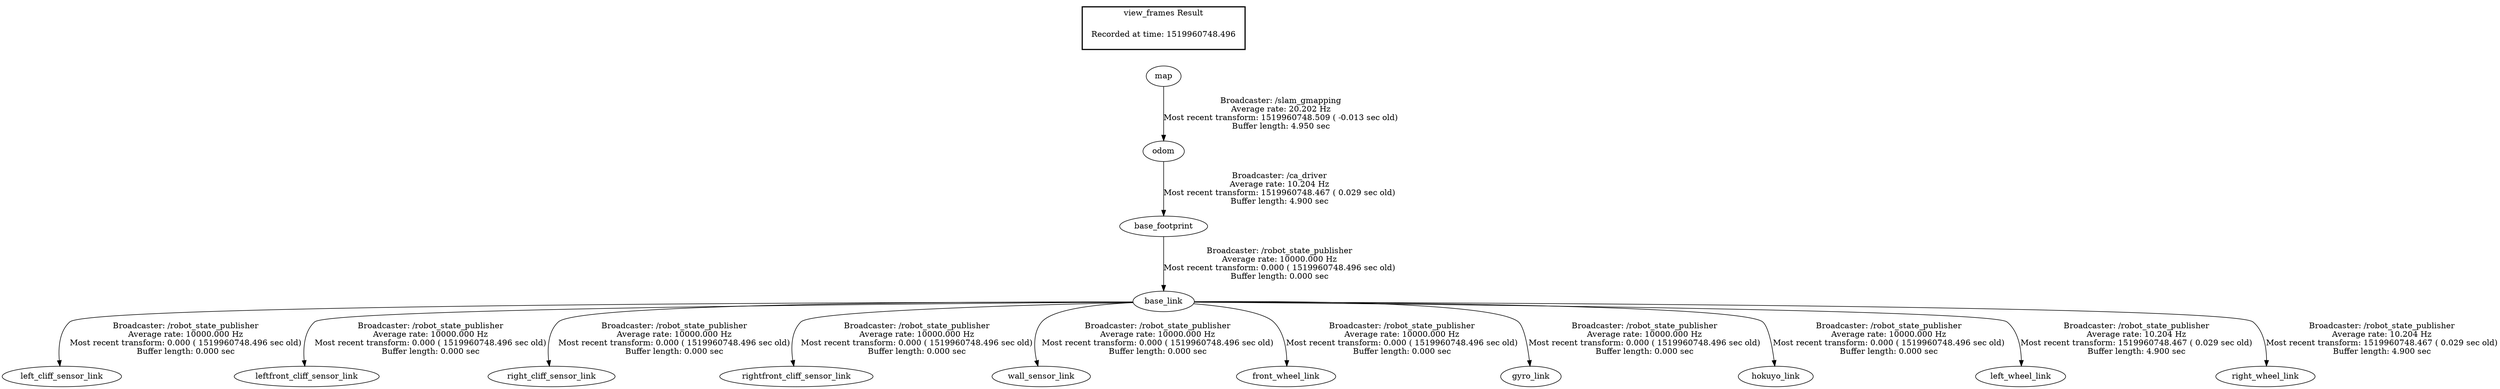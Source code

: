 digraph G {
"map" -> "odom"[label="Broadcaster: /slam_gmapping\nAverage rate: 20.202 Hz\nMost recent transform: 1519960748.509 ( -0.013 sec old)\nBuffer length: 4.950 sec\n"];
"base_footprint" -> "base_link"[label="Broadcaster: /robot_state_publisher\nAverage rate: 10000.000 Hz\nMost recent transform: 0.000 ( 1519960748.496 sec old)\nBuffer length: 0.000 sec\n"];
"odom" -> "base_footprint"[label="Broadcaster: /ca_driver\nAverage rate: 10.204 Hz\nMost recent transform: 1519960748.467 ( 0.029 sec old)\nBuffer length: 4.900 sec\n"];
"base_link" -> "left_cliff_sensor_link"[label="Broadcaster: /robot_state_publisher\nAverage rate: 10000.000 Hz\nMost recent transform: 0.000 ( 1519960748.496 sec old)\nBuffer length: 0.000 sec\n"];
"base_link" -> "leftfront_cliff_sensor_link"[label="Broadcaster: /robot_state_publisher\nAverage rate: 10000.000 Hz\nMost recent transform: 0.000 ( 1519960748.496 sec old)\nBuffer length: 0.000 sec\n"];
"base_link" -> "right_cliff_sensor_link"[label="Broadcaster: /robot_state_publisher\nAverage rate: 10000.000 Hz\nMost recent transform: 0.000 ( 1519960748.496 sec old)\nBuffer length: 0.000 sec\n"];
"base_link" -> "rightfront_cliff_sensor_link"[label="Broadcaster: /robot_state_publisher\nAverage rate: 10000.000 Hz\nMost recent transform: 0.000 ( 1519960748.496 sec old)\nBuffer length: 0.000 sec\n"];
"base_link" -> "wall_sensor_link"[label="Broadcaster: /robot_state_publisher\nAverage rate: 10000.000 Hz\nMost recent transform: 0.000 ( 1519960748.496 sec old)\nBuffer length: 0.000 sec\n"];
"base_link" -> "front_wheel_link"[label="Broadcaster: /robot_state_publisher\nAverage rate: 10000.000 Hz\nMost recent transform: 0.000 ( 1519960748.496 sec old)\nBuffer length: 0.000 sec\n"];
"base_link" -> "gyro_link"[label="Broadcaster: /robot_state_publisher\nAverage rate: 10000.000 Hz\nMost recent transform: 0.000 ( 1519960748.496 sec old)\nBuffer length: 0.000 sec\n"];
"base_link" -> "hokuyo_link"[label="Broadcaster: /robot_state_publisher\nAverage rate: 10000.000 Hz\nMost recent transform: 0.000 ( 1519960748.496 sec old)\nBuffer length: 0.000 sec\n"];
"base_link" -> "left_wheel_link"[label="Broadcaster: /robot_state_publisher\nAverage rate: 10.204 Hz\nMost recent transform: 1519960748.467 ( 0.029 sec old)\nBuffer length: 4.900 sec\n"];
"base_link" -> "right_wheel_link"[label="Broadcaster: /robot_state_publisher\nAverage rate: 10.204 Hz\nMost recent transform: 1519960748.467 ( 0.029 sec old)\nBuffer length: 4.900 sec\n"];
edge [style=invis];
 subgraph cluster_legend { style=bold; color=black; label ="view_frames Result";
"Recorded at time: 1519960748.496"[ shape=plaintext ] ;
 }->"map";
}